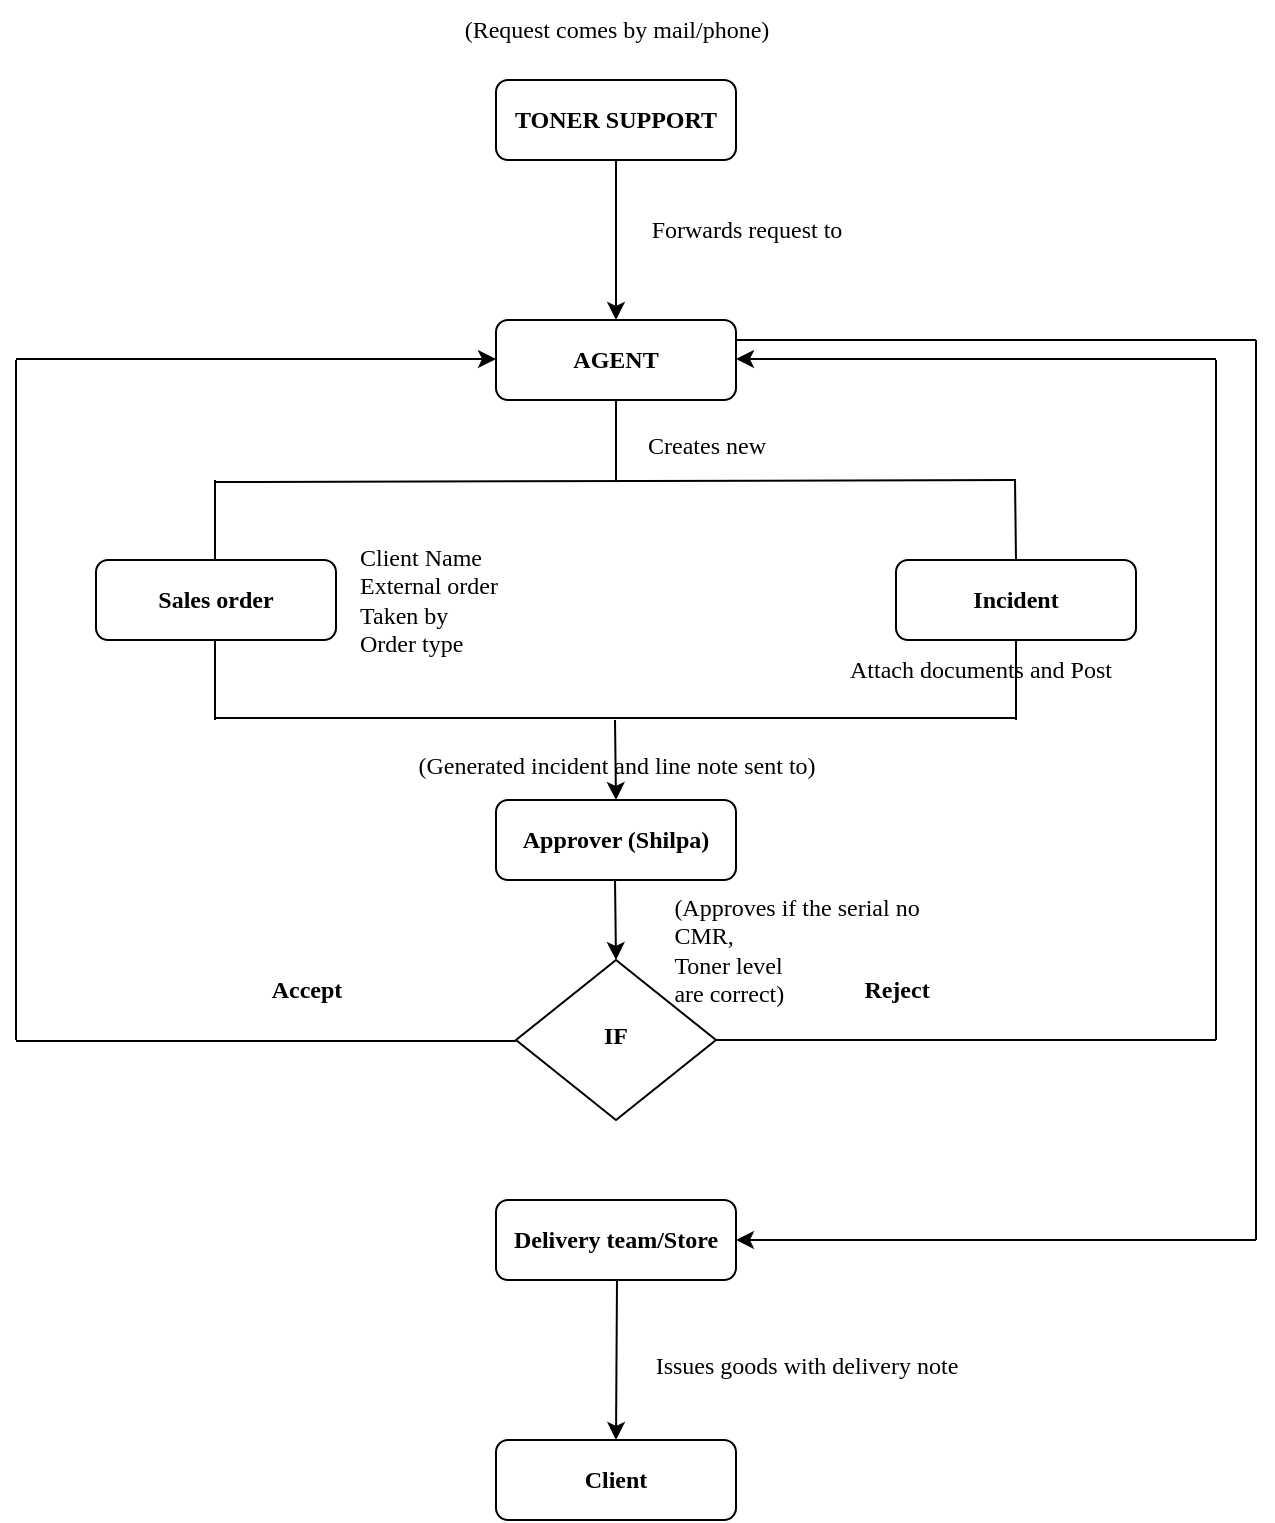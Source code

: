 <mxfile version="24.2.2" type="github">
  <diagram id="C5RBs43oDa-KdzZeNtuy" name="Page-1">
    <mxGraphModel dx="880" dy="460" grid="1" gridSize="10" guides="1" tooltips="1" connect="1" arrows="1" fold="1" page="1" pageScale="1" pageWidth="827" pageHeight="1169" math="0" shadow="0">
      <root>
        <mxCell id="WIyWlLk6GJQsqaUBKTNV-0" />
        <mxCell id="WIyWlLk6GJQsqaUBKTNV-1" parent="WIyWlLk6GJQsqaUBKTNV-0" />
        <mxCell id="WIyWlLk6GJQsqaUBKTNV-3" value="&lt;b&gt;&lt;font&gt;TONER SUPPORT&lt;/font&gt;&lt;/b&gt;" style="rounded=1;whiteSpace=wrap;html=1;fontSize=12;glass=0;strokeWidth=1;shadow=0;fontFamily=Tahoma;" parent="WIyWlLk6GJQsqaUBKTNV-1" vertex="1">
          <mxGeometry x="360" y="40" width="120" height="40" as="geometry" />
        </mxCell>
        <mxCell id="WIyWlLk6GJQsqaUBKTNV-6" value="IF" style="rhombus;whiteSpace=wrap;html=1;shadow=0;fontFamily=Tahoma;fontSize=12;align=center;strokeWidth=1;spacing=6;spacingTop=-4;fontStyle=1" parent="WIyWlLk6GJQsqaUBKTNV-1" vertex="1">
          <mxGeometry x="370" y="480" width="100" height="80" as="geometry" />
        </mxCell>
        <mxCell id="WIyWlLk6GJQsqaUBKTNV-7" value="&lt;b&gt;&lt;font&gt;AGENT&lt;/font&gt;&lt;/b&gt;" style="rounded=1;whiteSpace=wrap;html=1;fontSize=12;glass=0;strokeWidth=1;shadow=0;fontFamily=Tahoma;" parent="WIyWlLk6GJQsqaUBKTNV-1" vertex="1">
          <mxGeometry x="360" y="160" width="120" height="40" as="geometry" />
        </mxCell>
        <mxCell id="WIyWlLk6GJQsqaUBKTNV-12" value="&lt;b&gt;&lt;font&gt;Incident&lt;/font&gt;&lt;/b&gt;" style="rounded=1;whiteSpace=wrap;html=1;fontSize=12;glass=0;strokeWidth=1;shadow=0;fontFamily=Tahoma;" parent="WIyWlLk6GJQsqaUBKTNV-1" vertex="1">
          <mxGeometry x="560" y="280" width="120" height="40" as="geometry" />
        </mxCell>
        <mxCell id="DPZoa7H93xpOjkNScfjQ-1" value="&lt;b&gt;&lt;font&gt;Sales order&lt;/font&gt;&lt;/b&gt;" style="rounded=1;whiteSpace=wrap;html=1;fontSize=12;glass=0;strokeWidth=1;shadow=0;fontFamily=Tahoma;" vertex="1" parent="WIyWlLk6GJQsqaUBKTNV-1">
          <mxGeometry x="160" y="280" width="120" height="40" as="geometry" />
        </mxCell>
        <mxCell id="DPZoa7H93xpOjkNScfjQ-2" value="Approver (Shilpa)" style="rounded=1;whiteSpace=wrap;html=1;fontSize=12;glass=0;strokeWidth=1;shadow=0;fontFamily=Tahoma;fontStyle=1" vertex="1" parent="WIyWlLk6GJQsqaUBKTNV-1">
          <mxGeometry x="360" y="400" width="120" height="40" as="geometry" />
        </mxCell>
        <mxCell id="DPZoa7H93xpOjkNScfjQ-8" value="" style="endArrow=none;html=1;rounded=0;fontFamily=Tahoma;" edge="1" parent="WIyWlLk6GJQsqaUBKTNV-1">
          <mxGeometry width="50" height="50" relative="1" as="geometry">
            <mxPoint x="220" y="241" as="sourcePoint" />
            <mxPoint x="620" y="240" as="targetPoint" />
          </mxGeometry>
        </mxCell>
        <mxCell id="DPZoa7H93xpOjkNScfjQ-19" value="" style="endArrow=classic;html=1;rounded=0;entryX=0.5;entryY=0;entryDx=0;entryDy=0;fontFamily=Tahoma;" edge="1" parent="WIyWlLk6GJQsqaUBKTNV-1" target="WIyWlLk6GJQsqaUBKTNV-7">
          <mxGeometry width="50" height="50" relative="1" as="geometry">
            <mxPoint x="420" y="80" as="sourcePoint" />
            <mxPoint x="430" y="90" as="targetPoint" />
          </mxGeometry>
        </mxCell>
        <mxCell id="DPZoa7H93xpOjkNScfjQ-23" value="" style="endArrow=none;html=1;rounded=0;fontFamily=Tahoma;" edge="1" parent="WIyWlLk6GJQsqaUBKTNV-1">
          <mxGeometry width="50" height="50" relative="1" as="geometry">
            <mxPoint x="220" y="359" as="sourcePoint" />
            <mxPoint x="620" y="359" as="targetPoint" />
          </mxGeometry>
        </mxCell>
        <mxCell id="DPZoa7H93xpOjkNScfjQ-25" value="" style="endArrow=classic;html=1;rounded=0;fontFamily=Tahoma;" edge="1" parent="WIyWlLk6GJQsqaUBKTNV-1">
          <mxGeometry width="50" height="50" relative="1" as="geometry">
            <mxPoint x="419.5" y="360" as="sourcePoint" />
            <mxPoint x="420" y="400" as="targetPoint" />
          </mxGeometry>
        </mxCell>
        <mxCell id="DPZoa7H93xpOjkNScfjQ-26" value="" style="endArrow=none;html=1;rounded=0;fontFamily=Tahoma;" edge="1" parent="WIyWlLk6GJQsqaUBKTNV-1">
          <mxGeometry width="50" height="50" relative="1" as="geometry">
            <mxPoint x="470" y="520" as="sourcePoint" />
            <mxPoint x="720" y="520" as="targetPoint" />
          </mxGeometry>
        </mxCell>
        <mxCell id="DPZoa7H93xpOjkNScfjQ-27" value="" style="endArrow=none;html=1;rounded=0;fontFamily=Tahoma;" edge="1" parent="WIyWlLk6GJQsqaUBKTNV-1">
          <mxGeometry width="50" height="50" relative="1" as="geometry">
            <mxPoint x="720" y="180" as="sourcePoint" />
            <mxPoint x="720" y="520" as="targetPoint" />
          </mxGeometry>
        </mxCell>
        <mxCell id="DPZoa7H93xpOjkNScfjQ-28" value="" style="endArrow=classic;html=1;rounded=0;entryX=1;entryY=0.25;entryDx=0;entryDy=0;fontFamily=Tahoma;" edge="1" parent="WIyWlLk6GJQsqaUBKTNV-1">
          <mxGeometry width="50" height="50" relative="1" as="geometry">
            <mxPoint x="720" y="179.5" as="sourcePoint" />
            <mxPoint x="480" y="179.5" as="targetPoint" />
          </mxGeometry>
        </mxCell>
        <mxCell id="DPZoa7H93xpOjkNScfjQ-29" value="" style="endArrow=none;html=1;rounded=0;fontFamily=Tahoma;" edge="1" parent="WIyWlLk6GJQsqaUBKTNV-1">
          <mxGeometry width="50" height="50" relative="1" as="geometry">
            <mxPoint x="370" y="520.5" as="sourcePoint" />
            <mxPoint x="120" y="520.5" as="targetPoint" />
          </mxGeometry>
        </mxCell>
        <mxCell id="DPZoa7H93xpOjkNScfjQ-30" value="" style="endArrow=none;html=1;rounded=0;fontFamily=Tahoma;" edge="1" parent="WIyWlLk6GJQsqaUBKTNV-1">
          <mxGeometry width="50" height="50" relative="1" as="geometry">
            <mxPoint x="120" y="520" as="sourcePoint" />
            <mxPoint x="120" y="180" as="targetPoint" />
          </mxGeometry>
        </mxCell>
        <mxCell id="DPZoa7H93xpOjkNScfjQ-31" value="" style="endArrow=classic;html=1;rounded=0;entryX=1;entryY=0.25;entryDx=0;entryDy=0;fontFamily=Tahoma;" edge="1" parent="WIyWlLk6GJQsqaUBKTNV-1">
          <mxGeometry width="50" height="50" relative="1" as="geometry">
            <mxPoint x="120" y="179.5" as="sourcePoint" />
            <mxPoint x="360" y="179.5" as="targetPoint" />
          </mxGeometry>
        </mxCell>
        <mxCell id="DPZoa7H93xpOjkNScfjQ-33" value="" style="endArrow=none;html=1;rounded=0;entryX=0.5;entryY=1;entryDx=0;entryDy=0;fontFamily=Tahoma;" edge="1" parent="WIyWlLk6GJQsqaUBKTNV-1" target="WIyWlLk6GJQsqaUBKTNV-7">
          <mxGeometry width="50" height="50" relative="1" as="geometry">
            <mxPoint x="420" y="240" as="sourcePoint" />
            <mxPoint x="420" y="230" as="targetPoint" />
          </mxGeometry>
        </mxCell>
        <mxCell id="DPZoa7H93xpOjkNScfjQ-34" value="" style="endArrow=none;html=1;rounded=0;entryX=0.5;entryY=1;entryDx=0;entryDy=0;fontFamily=Tahoma;" edge="1" parent="WIyWlLk6GJQsqaUBKTNV-1">
          <mxGeometry width="50" height="50" relative="1" as="geometry">
            <mxPoint x="620" y="280" as="sourcePoint" />
            <mxPoint x="619.5" y="240" as="targetPoint" />
          </mxGeometry>
        </mxCell>
        <mxCell id="DPZoa7H93xpOjkNScfjQ-35" value="" style="endArrow=none;html=1;rounded=0;entryX=0.5;entryY=1;entryDx=0;entryDy=0;fontFamily=Tahoma;" edge="1" parent="WIyWlLk6GJQsqaUBKTNV-1">
          <mxGeometry width="50" height="50" relative="1" as="geometry">
            <mxPoint x="219.5" y="280" as="sourcePoint" />
            <mxPoint x="219.5" y="240" as="targetPoint" />
          </mxGeometry>
        </mxCell>
        <mxCell id="DPZoa7H93xpOjkNScfjQ-36" value="" style="endArrow=none;html=1;rounded=0;entryX=0.5;entryY=1;entryDx=0;entryDy=0;fontFamily=Tahoma;" edge="1" parent="WIyWlLk6GJQsqaUBKTNV-1">
          <mxGeometry width="50" height="50" relative="1" as="geometry">
            <mxPoint x="219.5" y="360" as="sourcePoint" />
            <mxPoint x="219.5" y="320" as="targetPoint" />
          </mxGeometry>
        </mxCell>
        <mxCell id="DPZoa7H93xpOjkNScfjQ-37" value="" style="endArrow=none;html=1;rounded=0;fontFamily=Tahoma;" edge="1" parent="WIyWlLk6GJQsqaUBKTNV-1">
          <mxGeometry width="50" height="50" relative="1" as="geometry">
            <mxPoint x="620" y="320" as="sourcePoint" />
            <mxPoint x="620" y="360" as="targetPoint" />
          </mxGeometry>
        </mxCell>
        <mxCell id="DPZoa7H93xpOjkNScfjQ-38" value="" style="endArrow=classic;html=1;rounded=0;fontFamily=Tahoma;" edge="1" parent="WIyWlLk6GJQsqaUBKTNV-1">
          <mxGeometry width="50" height="50" relative="1" as="geometry">
            <mxPoint x="419.5" y="440" as="sourcePoint" />
            <mxPoint x="420" y="480" as="targetPoint" />
          </mxGeometry>
        </mxCell>
        <mxCell id="DPZoa7H93xpOjkNScfjQ-39" value="Accept" style="text;html=1;align=center;verticalAlign=middle;resizable=0;points=[];autosize=1;strokeColor=none;fillColor=none;fontFamily=Tahoma;fontStyle=1" vertex="1" parent="WIyWlLk6GJQsqaUBKTNV-1">
          <mxGeometry x="235" y="480" width="60" height="30" as="geometry" />
        </mxCell>
        <mxCell id="DPZoa7H93xpOjkNScfjQ-40" value="Reject" style="text;html=1;align=center;verticalAlign=middle;resizable=0;points=[];autosize=1;strokeColor=none;fillColor=none;fontFamily=Tahoma;fontStyle=1" vertex="1" parent="WIyWlLk6GJQsqaUBKTNV-1">
          <mxGeometry x="530" y="480" width="60" height="30" as="geometry" />
        </mxCell>
        <mxCell id="DPZoa7H93xpOjkNScfjQ-41" value="Delivery team/Store" style="rounded=1;whiteSpace=wrap;html=1;fontSize=12;glass=0;strokeWidth=1;shadow=0;fontFamily=Tahoma;fontStyle=1" vertex="1" parent="WIyWlLk6GJQsqaUBKTNV-1">
          <mxGeometry x="360" y="600" width="120" height="40" as="geometry" />
        </mxCell>
        <mxCell id="DPZoa7H93xpOjkNScfjQ-44" value="Client" style="rounded=1;whiteSpace=wrap;html=1;fontSize=12;glass=0;strokeWidth=1;shadow=0;fontFamily=Tahoma;fontStyle=1" vertex="1" parent="WIyWlLk6GJQsqaUBKTNV-1">
          <mxGeometry x="360" y="720" width="120" height="40" as="geometry" />
        </mxCell>
        <mxCell id="DPZoa7H93xpOjkNScfjQ-45" value="" style="endArrow=classic;html=1;rounded=0;entryX=0.5;entryY=0;entryDx=0;entryDy=0;fontFamily=Tahoma;" edge="1" parent="WIyWlLk6GJQsqaUBKTNV-1" target="DPZoa7H93xpOjkNScfjQ-44">
          <mxGeometry width="50" height="50" relative="1" as="geometry">
            <mxPoint x="420.5" y="640" as="sourcePoint" />
            <mxPoint x="421" y="680" as="targetPoint" />
          </mxGeometry>
        </mxCell>
        <mxCell id="DPZoa7H93xpOjkNScfjQ-46" value="(Request comes by mail/phone)" style="text;html=1;align=center;verticalAlign=middle;resizable=0;points=[];autosize=1;strokeColor=none;fillColor=none;fontFamily=Tahoma;" vertex="1" parent="WIyWlLk6GJQsqaUBKTNV-1">
          <mxGeometry x="325" width="190" height="30" as="geometry" />
        </mxCell>
        <mxCell id="DPZoa7H93xpOjkNScfjQ-47" value="&lt;font&gt;Forwards request to&lt;/font&gt;" style="text;html=1;align=center;verticalAlign=middle;resizable=0;points=[];autosize=1;strokeColor=none;fillColor=none;fontFamily=Tahoma;" vertex="1" parent="WIyWlLk6GJQsqaUBKTNV-1">
          <mxGeometry x="420" y="100" width="130" height="30" as="geometry" />
        </mxCell>
        <mxCell id="DPZoa7H93xpOjkNScfjQ-48" value="Creates new" style="text;html=1;align=center;verticalAlign=middle;resizable=0;points=[];autosize=1;strokeColor=none;fillColor=none;fontFamily=Tahoma;" vertex="1" parent="WIyWlLk6GJQsqaUBKTNV-1">
          <mxGeometry x="420" y="208" width="90" height="30" as="geometry" />
        </mxCell>
        <mxCell id="DPZoa7H93xpOjkNScfjQ-49" value="Client Name&lt;div&gt;External order&lt;/div&gt;&lt;div&gt;Taken by&lt;/div&gt;&lt;div&gt;Order type&lt;/div&gt;" style="text;html=1;align=left;verticalAlign=middle;resizable=0;points=[];autosize=1;strokeColor=none;fillColor=none;fontFamily=Tahoma;" vertex="1" parent="WIyWlLk6GJQsqaUBKTNV-1">
          <mxGeometry x="290" y="265" width="100" height="70" as="geometry" />
        </mxCell>
        <mxCell id="DPZoa7H93xpOjkNScfjQ-51" value="Attach documents and Post" style="text;html=1;align=left;verticalAlign=middle;resizable=0;points=[];autosize=1;strokeColor=none;fillColor=none;fontFamily=Tahoma;" vertex="1" parent="WIyWlLk6GJQsqaUBKTNV-1">
          <mxGeometry x="535" y="320" width="170" height="30" as="geometry" />
        </mxCell>
        <mxCell id="DPZoa7H93xpOjkNScfjQ-53" value="(Generated incident and line note sent to)" style="text;html=1;align=center;verticalAlign=middle;resizable=0;points=[];autosize=1;strokeColor=none;fillColor=none;fontFamily=Tahoma;" vertex="1" parent="WIyWlLk6GJQsqaUBKTNV-1">
          <mxGeometry x="295" y="368" width="250" height="30" as="geometry" />
        </mxCell>
        <mxCell id="DPZoa7H93xpOjkNScfjQ-54" value="(Approves if the serial no&lt;div style=&quot;text-align: left;&quot;&gt;CMR,&amp;nbsp;&lt;/div&gt;&lt;div style=&quot;text-align: left;&quot;&gt;Toner level&amp;nbsp;&lt;/div&gt;&lt;div style=&quot;text-align: left;&quot;&gt;are correct)&lt;/div&gt;" style="text;html=1;align=center;verticalAlign=middle;resizable=0;points=[];autosize=1;strokeColor=none;fillColor=none;fontFamily=Tahoma;" vertex="1" parent="WIyWlLk6GJQsqaUBKTNV-1">
          <mxGeometry x="430" y="440" width="160" height="70" as="geometry" />
        </mxCell>
        <mxCell id="DPZoa7H93xpOjkNScfjQ-55" value="" style="endArrow=none;html=1;rounded=0;fontFamily=Tahoma;" edge="1" parent="WIyWlLk6GJQsqaUBKTNV-1">
          <mxGeometry width="50" height="50" relative="1" as="geometry">
            <mxPoint x="740" y="170" as="sourcePoint" />
            <mxPoint x="740" y="620" as="targetPoint" />
          </mxGeometry>
        </mxCell>
        <mxCell id="DPZoa7H93xpOjkNScfjQ-56" value="" style="endArrow=none;html=1;rounded=0;exitX=1;exitY=0.25;exitDx=0;exitDy=0;fontFamily=Tahoma;" edge="1" parent="WIyWlLk6GJQsqaUBKTNV-1" source="WIyWlLk6GJQsqaUBKTNV-7">
          <mxGeometry width="50" height="50" relative="1" as="geometry">
            <mxPoint x="570" y="100" as="sourcePoint" />
            <mxPoint x="740" y="170" as="targetPoint" />
          </mxGeometry>
        </mxCell>
        <mxCell id="DPZoa7H93xpOjkNScfjQ-58" value="" style="endArrow=classic;html=1;rounded=0;entryX=1;entryY=0.5;entryDx=0;entryDy=0;fontFamily=Tahoma;" edge="1" parent="WIyWlLk6GJQsqaUBKTNV-1" target="DPZoa7H93xpOjkNScfjQ-41">
          <mxGeometry width="50" height="50" relative="1" as="geometry">
            <mxPoint x="740" y="620" as="sourcePoint" />
            <mxPoint x="430" y="730" as="targetPoint" />
          </mxGeometry>
        </mxCell>
        <mxCell id="DPZoa7H93xpOjkNScfjQ-59" value="Issues goods with delivery note" style="text;html=1;align=center;verticalAlign=middle;resizable=0;points=[];autosize=1;strokeColor=none;fillColor=none;fontFamily=Tahoma;" vertex="1" parent="WIyWlLk6GJQsqaUBKTNV-1">
          <mxGeometry x="420" y="668" width="190" height="30" as="geometry" />
        </mxCell>
      </root>
    </mxGraphModel>
  </diagram>
</mxfile>
